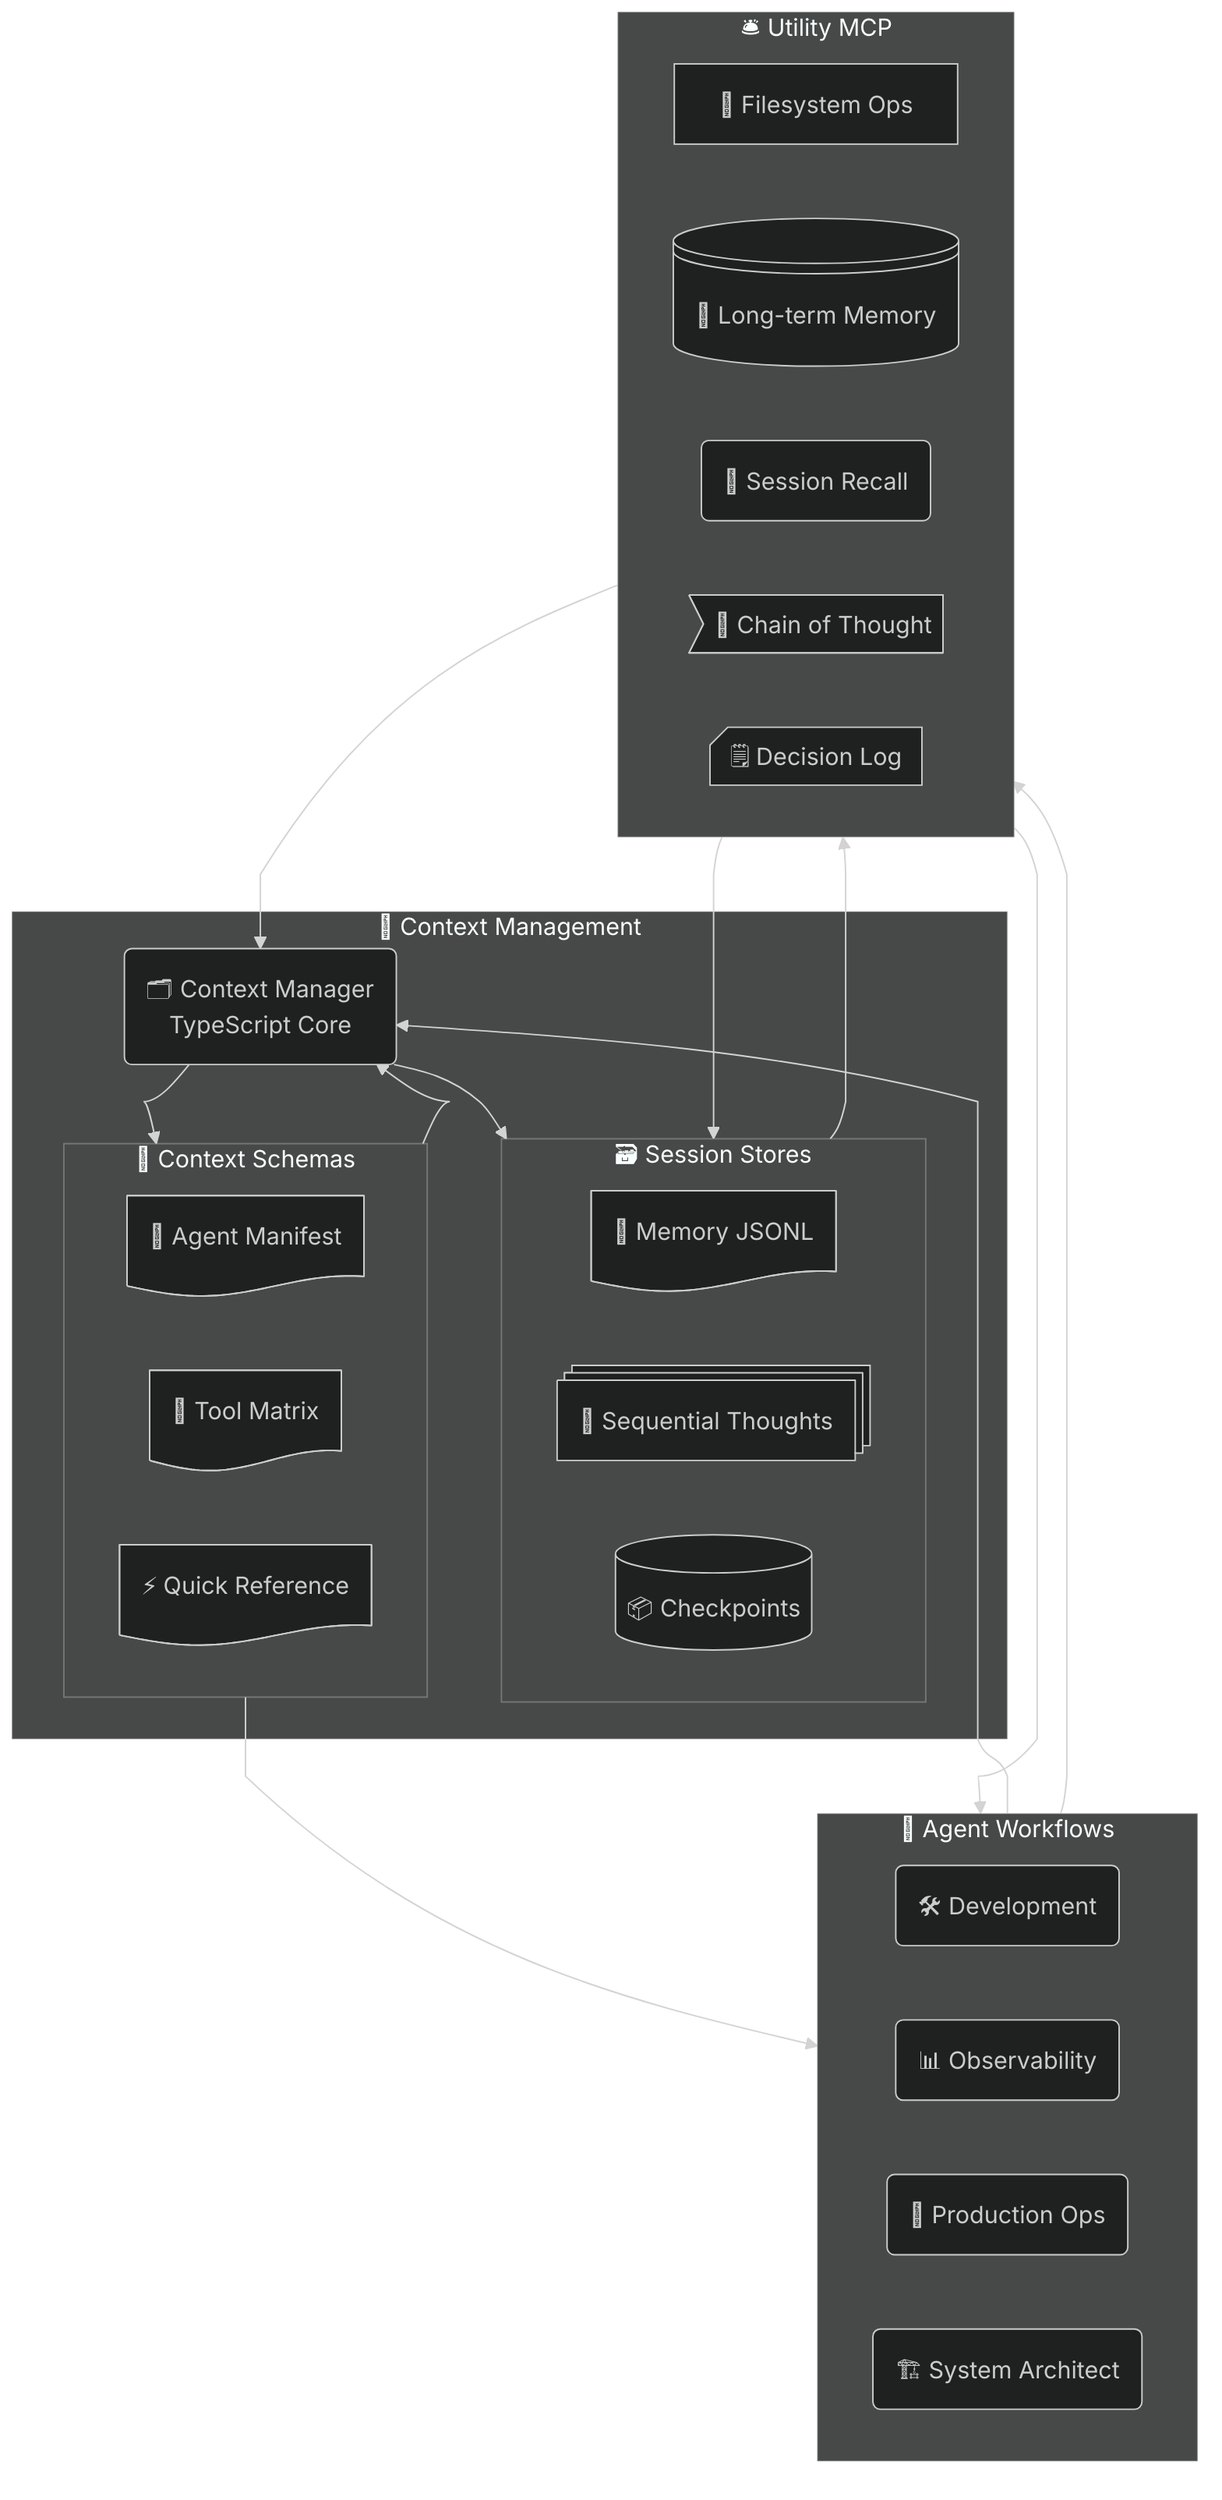 ---
query: >-
  now do the same for this:


  %%{init: { "theme": "dark", "fontFamily": "Inter", "flowchart": {
  "htmlLabels": false, "curve": "monotoneX" } }}%%

  flowchart TB
      subgraph CMS["Context Management System"]
          CM["Context Manager (TypeScript Core)"]
          subgraph Stores["Session Store Fabric"]
              MF["Memory JSONL"]
              ST["Sequential Thoughts"]
              CS["Checkpoint System"]
          end
          subgraph Schemas["Context Schemas"]
              AS["Agent Manifest"]
              TM["Tool Matrix"]
              QR["Quick Reference"]
          end
      end

      subgraph AGENTS["Agent Workflows"]
          DW["Development"]
          OB["Observability"]
          PO["Production Ops"]
          SA["System Architect"]
      end

      subgraph UTILITY["Utility MCP Server"]
          FS["Filesystem Ops"]
          LM["Long-term Memory"]
          SR["Session Recall"]
          CT["Chain of Thought"]
          DL["Decision Logging"]
      end

      CM --> Stores --> UTILITY --> CM
      CM --> Schemas --> CM
      Schemas --> AGENTS --> CM
      AGENTS --> UTILITY --> AGENTS
      UTILITY --> Stores
references:
  - "File: /home/node/.aitk/instructions/tools.instructions.md"
  - "File: /.github/copilot-instructions.md"
generationTime: 2025-10-28T08:37:03.720Z
---
%%{init: { "theme": "dark", "fontFamily": "Inter", "flowchart": { "htmlLabels": false, "curve": "monotoneX" } }}%%
flowchart TB
    subgraph CMS["🧩 Context Management"]
        CM@{ shape: rounded, label: "🗂️ Context Manager\nTypeScript Core" }
        subgraph STORES["🗃️ Session Stores"]
            MF@{ shape: doc, label: "📝 Memory JSONL" }
            ST@{ shape: procs, label: "🔁 Sequential Thoughts" }
            CS@{ shape: cyl, label: "📦 Checkpoints" }
        end
        subgraph SCHEMAS["📐 Context Schemas"]
            AS@{ shape: doc, label: "📄 Agent Manifest" }
            TM@{ shape: doc, label: "🧰 Tool Matrix" }
            QR@{ shape: doc, label: "⚡ Quick Reference" }
        end
    end

    subgraph AGENTS["🤖 Agent Workflows"]
        DW@{ shape: rounded, label: "🛠️ Development" }
        OB@{ shape: rounded, label: "📊 Observability" }
        PO@{ shape: rounded, label: "🚀 Production Ops" }
        SA@{ shape: rounded, label: "🏗️ System Architect" }
    end

    subgraph UTILITY["🛎️ Utility MCP"]
        FS@{ shape: rect, label: "📁 Filesystem Ops" }
        LM@{ shape: lin-cyl, label: "🧠 Long-term Memory" }
        SR@{ shape: rounded, label: "🔎 Session Recall" }
        CT@{ shape: odd, label: "🧵 Chain of Thought" }
        DL@{ shape: notch-rect, label: "🗒️ Decision Log" }
    end

    CM --> STORES --> UTILITY --> CM
    CM --> SCHEMAS --> CM
    SCHEMAS --> AGENTS --> CM
    AGENTS --> UTILITY --> AGENTS
    UTILITY --> STORES